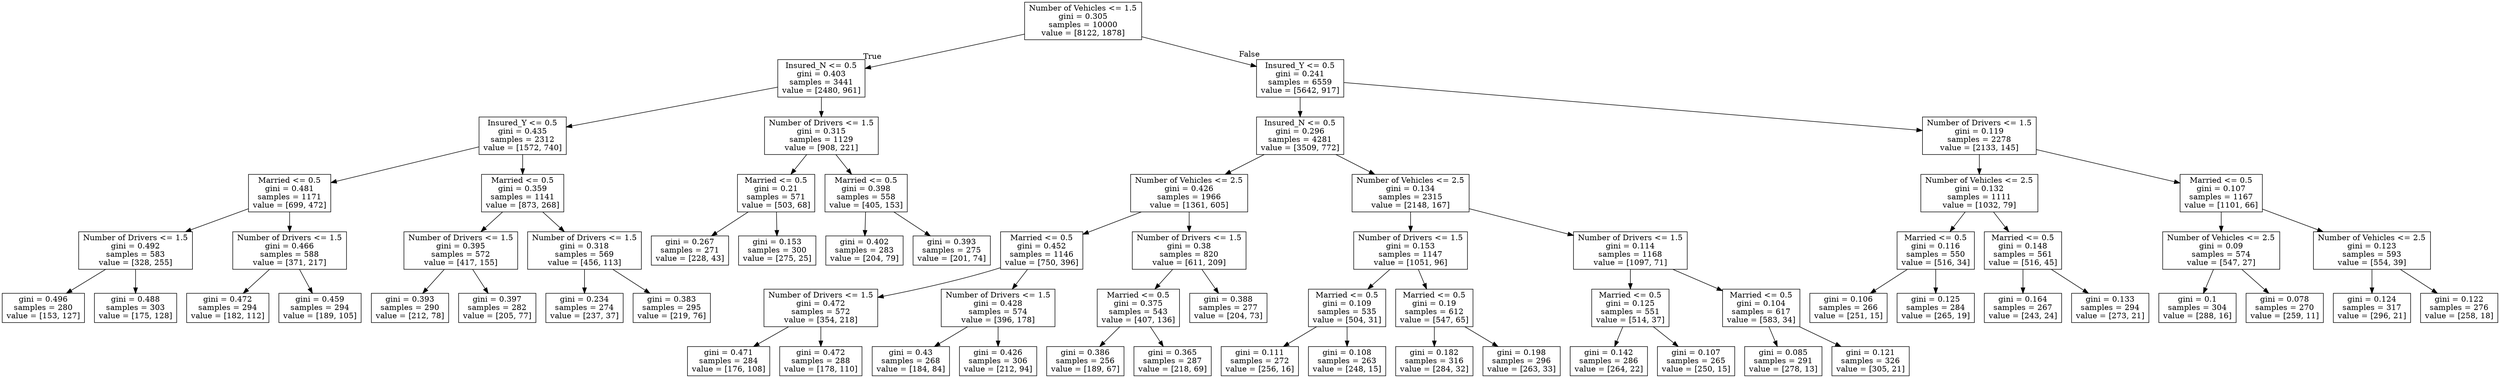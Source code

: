 digraph Tree {
node [shape=box] ;
0 [label="Number of Vehicles <= 1.5\ngini = 0.305\nsamples = 10000\nvalue = [8122, 1878]"] ;
1 [label="Insured_N <= 0.5\ngini = 0.403\nsamples = 3441\nvalue = [2480, 961]"] ;
0 -> 1 [labeldistance=2.5, labelangle=45, headlabel="True"] ;
2 [label="Insured_Y <= 0.5\ngini = 0.435\nsamples = 2312\nvalue = [1572, 740]"] ;
1 -> 2 ;
3 [label="Married <= 0.5\ngini = 0.481\nsamples = 1171\nvalue = [699, 472]"] ;
2 -> 3 ;
4 [label="Number of Drivers <= 1.5\ngini = 0.492\nsamples = 583\nvalue = [328, 255]"] ;
3 -> 4 ;
5 [label="gini = 0.496\nsamples = 280\nvalue = [153, 127]"] ;
4 -> 5 ;
6 [label="gini = 0.488\nsamples = 303\nvalue = [175, 128]"] ;
4 -> 6 ;
7 [label="Number of Drivers <= 1.5\ngini = 0.466\nsamples = 588\nvalue = [371, 217]"] ;
3 -> 7 ;
8 [label="gini = 0.472\nsamples = 294\nvalue = [182, 112]"] ;
7 -> 8 ;
9 [label="gini = 0.459\nsamples = 294\nvalue = [189, 105]"] ;
7 -> 9 ;
10 [label="Married <= 0.5\ngini = 0.359\nsamples = 1141\nvalue = [873, 268]"] ;
2 -> 10 ;
11 [label="Number of Drivers <= 1.5\ngini = 0.395\nsamples = 572\nvalue = [417, 155]"] ;
10 -> 11 ;
12 [label="gini = 0.393\nsamples = 290\nvalue = [212, 78]"] ;
11 -> 12 ;
13 [label="gini = 0.397\nsamples = 282\nvalue = [205, 77]"] ;
11 -> 13 ;
14 [label="Number of Drivers <= 1.5\ngini = 0.318\nsamples = 569\nvalue = [456, 113]"] ;
10 -> 14 ;
15 [label="gini = 0.234\nsamples = 274\nvalue = [237, 37]"] ;
14 -> 15 ;
16 [label="gini = 0.383\nsamples = 295\nvalue = [219, 76]"] ;
14 -> 16 ;
17 [label="Number of Drivers <= 1.5\ngini = 0.315\nsamples = 1129\nvalue = [908, 221]"] ;
1 -> 17 ;
18 [label="Married <= 0.5\ngini = 0.21\nsamples = 571\nvalue = [503, 68]"] ;
17 -> 18 ;
19 [label="gini = 0.267\nsamples = 271\nvalue = [228, 43]"] ;
18 -> 19 ;
20 [label="gini = 0.153\nsamples = 300\nvalue = [275, 25]"] ;
18 -> 20 ;
21 [label="Married <= 0.5\ngini = 0.398\nsamples = 558\nvalue = [405, 153]"] ;
17 -> 21 ;
22 [label="gini = 0.402\nsamples = 283\nvalue = [204, 79]"] ;
21 -> 22 ;
23 [label="gini = 0.393\nsamples = 275\nvalue = [201, 74]"] ;
21 -> 23 ;
24 [label="Insured_Y <= 0.5\ngini = 0.241\nsamples = 6559\nvalue = [5642, 917]"] ;
0 -> 24 [labeldistance=2.5, labelangle=-45, headlabel="False"] ;
25 [label="Insured_N <= 0.5\ngini = 0.296\nsamples = 4281\nvalue = [3509, 772]"] ;
24 -> 25 ;
26 [label="Number of Vehicles <= 2.5\ngini = 0.426\nsamples = 1966\nvalue = [1361, 605]"] ;
25 -> 26 ;
27 [label="Married <= 0.5\ngini = 0.452\nsamples = 1146\nvalue = [750, 396]"] ;
26 -> 27 ;
28 [label="Number of Drivers <= 1.5\ngini = 0.472\nsamples = 572\nvalue = [354, 218]"] ;
27 -> 28 ;
29 [label="gini = 0.471\nsamples = 284\nvalue = [176, 108]"] ;
28 -> 29 ;
30 [label="gini = 0.472\nsamples = 288\nvalue = [178, 110]"] ;
28 -> 30 ;
31 [label="Number of Drivers <= 1.5\ngini = 0.428\nsamples = 574\nvalue = [396, 178]"] ;
27 -> 31 ;
32 [label="gini = 0.43\nsamples = 268\nvalue = [184, 84]"] ;
31 -> 32 ;
33 [label="gini = 0.426\nsamples = 306\nvalue = [212, 94]"] ;
31 -> 33 ;
34 [label="Number of Drivers <= 1.5\ngini = 0.38\nsamples = 820\nvalue = [611, 209]"] ;
26 -> 34 ;
35 [label="Married <= 0.5\ngini = 0.375\nsamples = 543\nvalue = [407, 136]"] ;
34 -> 35 ;
36 [label="gini = 0.386\nsamples = 256\nvalue = [189, 67]"] ;
35 -> 36 ;
37 [label="gini = 0.365\nsamples = 287\nvalue = [218, 69]"] ;
35 -> 37 ;
38 [label="gini = 0.388\nsamples = 277\nvalue = [204, 73]"] ;
34 -> 38 ;
39 [label="Number of Vehicles <= 2.5\ngini = 0.134\nsamples = 2315\nvalue = [2148, 167]"] ;
25 -> 39 ;
40 [label="Number of Drivers <= 1.5\ngini = 0.153\nsamples = 1147\nvalue = [1051, 96]"] ;
39 -> 40 ;
41 [label="Married <= 0.5\ngini = 0.109\nsamples = 535\nvalue = [504, 31]"] ;
40 -> 41 ;
42 [label="gini = 0.111\nsamples = 272\nvalue = [256, 16]"] ;
41 -> 42 ;
43 [label="gini = 0.108\nsamples = 263\nvalue = [248, 15]"] ;
41 -> 43 ;
44 [label="Married <= 0.5\ngini = 0.19\nsamples = 612\nvalue = [547, 65]"] ;
40 -> 44 ;
45 [label="gini = 0.182\nsamples = 316\nvalue = [284, 32]"] ;
44 -> 45 ;
46 [label="gini = 0.198\nsamples = 296\nvalue = [263, 33]"] ;
44 -> 46 ;
47 [label="Number of Drivers <= 1.5\ngini = 0.114\nsamples = 1168\nvalue = [1097, 71]"] ;
39 -> 47 ;
48 [label="Married <= 0.5\ngini = 0.125\nsamples = 551\nvalue = [514, 37]"] ;
47 -> 48 ;
49 [label="gini = 0.142\nsamples = 286\nvalue = [264, 22]"] ;
48 -> 49 ;
50 [label="gini = 0.107\nsamples = 265\nvalue = [250, 15]"] ;
48 -> 50 ;
51 [label="Married <= 0.5\ngini = 0.104\nsamples = 617\nvalue = [583, 34]"] ;
47 -> 51 ;
52 [label="gini = 0.085\nsamples = 291\nvalue = [278, 13]"] ;
51 -> 52 ;
53 [label="gini = 0.121\nsamples = 326\nvalue = [305, 21]"] ;
51 -> 53 ;
54 [label="Number of Drivers <= 1.5\ngini = 0.119\nsamples = 2278\nvalue = [2133, 145]"] ;
24 -> 54 ;
55 [label="Number of Vehicles <= 2.5\ngini = 0.132\nsamples = 1111\nvalue = [1032, 79]"] ;
54 -> 55 ;
56 [label="Married <= 0.5\ngini = 0.116\nsamples = 550\nvalue = [516, 34]"] ;
55 -> 56 ;
57 [label="gini = 0.106\nsamples = 266\nvalue = [251, 15]"] ;
56 -> 57 ;
58 [label="gini = 0.125\nsamples = 284\nvalue = [265, 19]"] ;
56 -> 58 ;
59 [label="Married <= 0.5\ngini = 0.148\nsamples = 561\nvalue = [516, 45]"] ;
55 -> 59 ;
60 [label="gini = 0.164\nsamples = 267\nvalue = [243, 24]"] ;
59 -> 60 ;
61 [label="gini = 0.133\nsamples = 294\nvalue = [273, 21]"] ;
59 -> 61 ;
62 [label="Married <= 0.5\ngini = 0.107\nsamples = 1167\nvalue = [1101, 66]"] ;
54 -> 62 ;
63 [label="Number of Vehicles <= 2.5\ngini = 0.09\nsamples = 574\nvalue = [547, 27]"] ;
62 -> 63 ;
64 [label="gini = 0.1\nsamples = 304\nvalue = [288, 16]"] ;
63 -> 64 ;
65 [label="gini = 0.078\nsamples = 270\nvalue = [259, 11]"] ;
63 -> 65 ;
66 [label="Number of Vehicles <= 2.5\ngini = 0.123\nsamples = 593\nvalue = [554, 39]"] ;
62 -> 66 ;
67 [label="gini = 0.124\nsamples = 317\nvalue = [296, 21]"] ;
66 -> 67 ;
68 [label="gini = 0.122\nsamples = 276\nvalue = [258, 18]"] ;
66 -> 68 ;
}